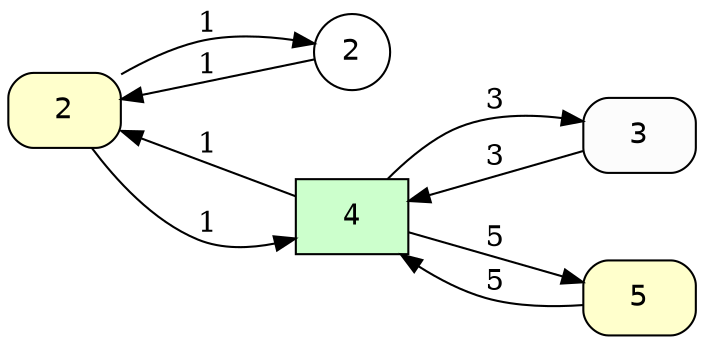 
digraph{
rankdir=LR
n0 [rankdir=LR, peripheries=1, fontname=Helvetica, shape=record, style="rounded,filled", fillcolor="#FFFFCC", label=2];
n1 [shape=circle, fillcolor="#FFFFFF", width=0.2, peripheries=1, fontname=Helvetica, style="rounded,filled", label=2];
n2 [fillcolor="#FCFCFC", shape=box, peripheries=1, fontname=Helvetica, style="rounded,filled", label=3];
n3 [fillcolor="#CCFFCC", rankdir=LR, peripheries=1, fontname=Courier, style=filled, shape=record, label=4];
n4 [shape=box, peripheries=1, fontname=Helvetica, style="rounded,filled", fillcolor="#FFFFCC", label=5];



n3 -> n4 [ attr=default, minlen=2, label=5 ];

n0 -> n3 [ attr=default, minlen=2, label=1 ];

n4 -> n3 [ attr=default, minlen=2, label=5 ];

n3 -> n2 [ attr=default, minlen=2, label=3 ];

n3 -> n0 [ attr=default, minlen=2, label=1 ];

n2 -> n3 [ attr=default, minlen=2, label=3 ];

n1 -> n0 [ attr=default, minlen=2, label=1 ];

n0 -> n1 [ attr=default, minlen=2, label=1 ];

}
        